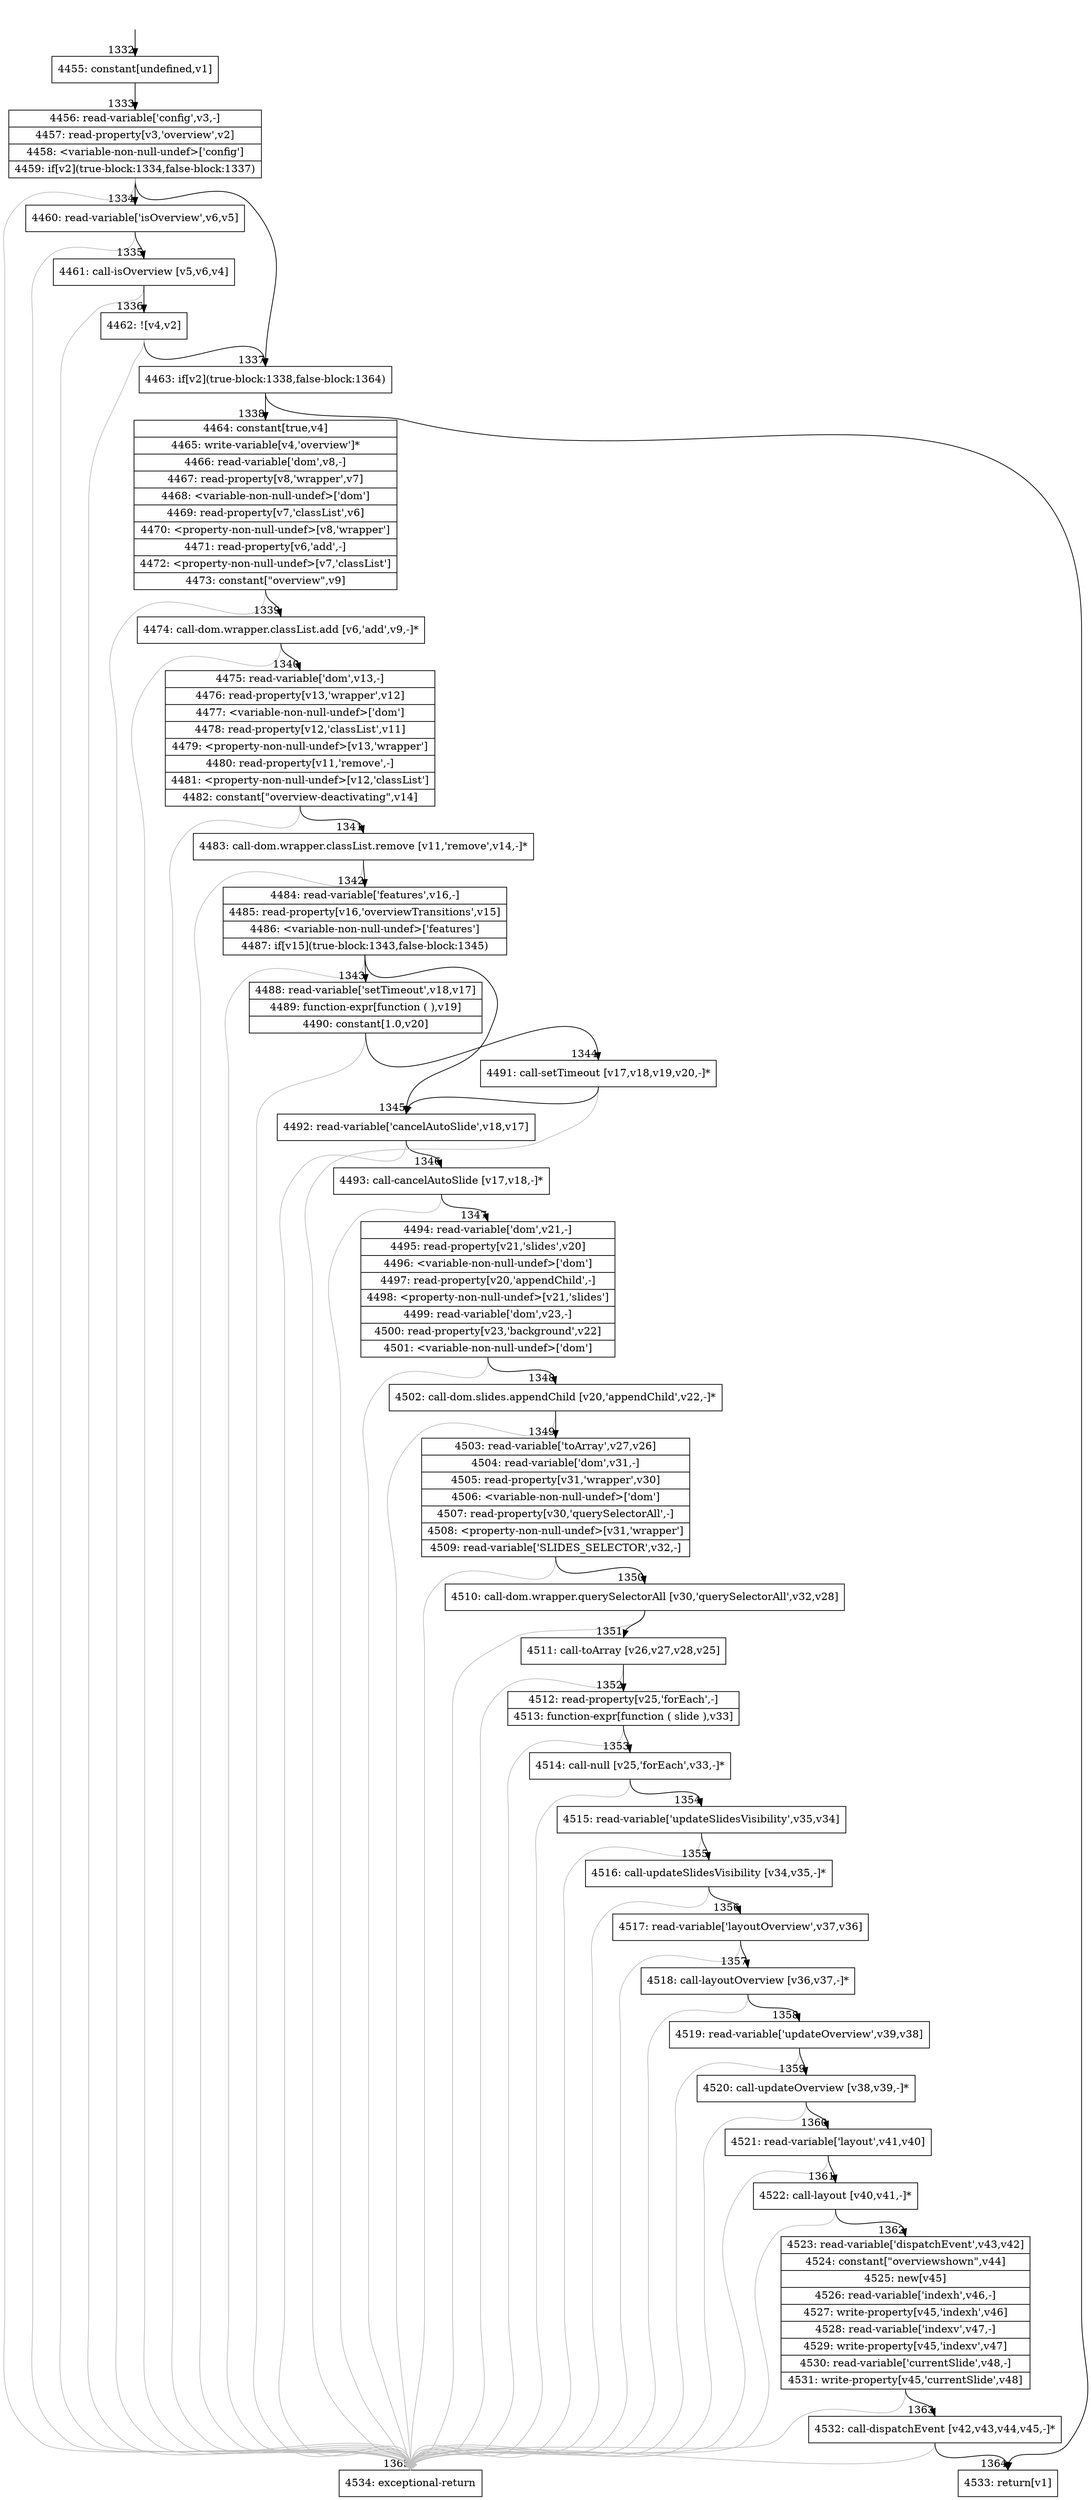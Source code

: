 digraph {
rankdir="TD"
BB_entry84[shape=none,label=""];
BB_entry84 -> BB1332 [tailport=s, headport=n, headlabel="    1332"]
BB1332 [shape=record label="{4455: constant[undefined,v1]}" ] 
BB1332 -> BB1333 [tailport=s, headport=n, headlabel="      1333"]
BB1333 [shape=record label="{4456: read-variable['config',v3,-]|4457: read-property[v3,'overview',v2]|4458: \<variable-non-null-undef\>['config']|4459: if[v2](true-block:1334,false-block:1337)}" ] 
BB1333 -> BB1337 [tailport=s, headport=n, headlabel="      1337"]
BB1333 -> BB1334 [tailport=s, headport=n, headlabel="      1334"]
BB1333 -> BB1365 [tailport=s, headport=n, color=gray, headlabel="      1365"]
BB1334 [shape=record label="{4460: read-variable['isOverview',v6,v5]}" ] 
BB1334 -> BB1335 [tailport=s, headport=n, headlabel="      1335"]
BB1334 -> BB1365 [tailport=s, headport=n, color=gray]
BB1335 [shape=record label="{4461: call-isOverview [v5,v6,v4]}" ] 
BB1335 -> BB1336 [tailport=s, headport=n, headlabel="      1336"]
BB1335 -> BB1365 [tailport=s, headport=n, color=gray]
BB1336 [shape=record label="{4462: ![v4,v2]}" ] 
BB1336 -> BB1337 [tailport=s, headport=n]
BB1336 -> BB1365 [tailport=s, headport=n, color=gray]
BB1337 [shape=record label="{4463: if[v2](true-block:1338,false-block:1364)}" ] 
BB1337 -> BB1338 [tailport=s, headport=n, headlabel="      1338"]
BB1337 -> BB1364 [tailport=s, headport=n, headlabel="      1364"]
BB1338 [shape=record label="{4464: constant[true,v4]|4465: write-variable[v4,'overview']*|4466: read-variable['dom',v8,-]|4467: read-property[v8,'wrapper',v7]|4468: \<variable-non-null-undef\>['dom']|4469: read-property[v7,'classList',v6]|4470: \<property-non-null-undef\>[v8,'wrapper']|4471: read-property[v6,'add',-]|4472: \<property-non-null-undef\>[v7,'classList']|4473: constant[\"overview\",v9]}" ] 
BB1338 -> BB1339 [tailport=s, headport=n, headlabel="      1339"]
BB1338 -> BB1365 [tailport=s, headport=n, color=gray]
BB1339 [shape=record label="{4474: call-dom.wrapper.classList.add [v6,'add',v9,-]*}" ] 
BB1339 -> BB1340 [tailport=s, headport=n, headlabel="      1340"]
BB1339 -> BB1365 [tailport=s, headport=n, color=gray]
BB1340 [shape=record label="{4475: read-variable['dom',v13,-]|4476: read-property[v13,'wrapper',v12]|4477: \<variable-non-null-undef\>['dom']|4478: read-property[v12,'classList',v11]|4479: \<property-non-null-undef\>[v13,'wrapper']|4480: read-property[v11,'remove',-]|4481: \<property-non-null-undef\>[v12,'classList']|4482: constant[\"overview-deactivating\",v14]}" ] 
BB1340 -> BB1341 [tailport=s, headport=n, headlabel="      1341"]
BB1340 -> BB1365 [tailport=s, headport=n, color=gray]
BB1341 [shape=record label="{4483: call-dom.wrapper.classList.remove [v11,'remove',v14,-]*}" ] 
BB1341 -> BB1342 [tailport=s, headport=n, headlabel="      1342"]
BB1341 -> BB1365 [tailport=s, headport=n, color=gray]
BB1342 [shape=record label="{4484: read-variable['features',v16,-]|4485: read-property[v16,'overviewTransitions',v15]|4486: \<variable-non-null-undef\>['features']|4487: if[v15](true-block:1343,false-block:1345)}" ] 
BB1342 -> BB1343 [tailport=s, headport=n, headlabel="      1343"]
BB1342 -> BB1345 [tailport=s, headport=n, headlabel="      1345"]
BB1342 -> BB1365 [tailport=s, headport=n, color=gray]
BB1343 [shape=record label="{4488: read-variable['setTimeout',v18,v17]|4489: function-expr[function ( ),v19]|4490: constant[1.0,v20]}" ] 
BB1343 -> BB1344 [tailport=s, headport=n, headlabel="      1344"]
BB1343 -> BB1365 [tailport=s, headport=n, color=gray]
BB1344 [shape=record label="{4491: call-setTimeout [v17,v18,v19,v20,-]*}" ] 
BB1344 -> BB1345 [tailport=s, headport=n]
BB1344 -> BB1365 [tailport=s, headport=n, color=gray]
BB1345 [shape=record label="{4492: read-variable['cancelAutoSlide',v18,v17]}" ] 
BB1345 -> BB1346 [tailport=s, headport=n, headlabel="      1346"]
BB1345 -> BB1365 [tailport=s, headport=n, color=gray]
BB1346 [shape=record label="{4493: call-cancelAutoSlide [v17,v18,-]*}" ] 
BB1346 -> BB1347 [tailport=s, headport=n, headlabel="      1347"]
BB1346 -> BB1365 [tailport=s, headport=n, color=gray]
BB1347 [shape=record label="{4494: read-variable['dom',v21,-]|4495: read-property[v21,'slides',v20]|4496: \<variable-non-null-undef\>['dom']|4497: read-property[v20,'appendChild',-]|4498: \<property-non-null-undef\>[v21,'slides']|4499: read-variable['dom',v23,-]|4500: read-property[v23,'background',v22]|4501: \<variable-non-null-undef\>['dom']}" ] 
BB1347 -> BB1348 [tailport=s, headport=n, headlabel="      1348"]
BB1347 -> BB1365 [tailport=s, headport=n, color=gray]
BB1348 [shape=record label="{4502: call-dom.slides.appendChild [v20,'appendChild',v22,-]*}" ] 
BB1348 -> BB1349 [tailport=s, headport=n, headlabel="      1349"]
BB1348 -> BB1365 [tailport=s, headport=n, color=gray]
BB1349 [shape=record label="{4503: read-variable['toArray',v27,v26]|4504: read-variable['dom',v31,-]|4505: read-property[v31,'wrapper',v30]|4506: \<variable-non-null-undef\>['dom']|4507: read-property[v30,'querySelectorAll',-]|4508: \<property-non-null-undef\>[v31,'wrapper']|4509: read-variable['SLIDES_SELECTOR',v32,-]}" ] 
BB1349 -> BB1350 [tailport=s, headport=n, headlabel="      1350"]
BB1349 -> BB1365 [tailport=s, headport=n, color=gray]
BB1350 [shape=record label="{4510: call-dom.wrapper.querySelectorAll [v30,'querySelectorAll',v32,v28]}" ] 
BB1350 -> BB1351 [tailport=s, headport=n, headlabel="      1351"]
BB1350 -> BB1365 [tailport=s, headport=n, color=gray]
BB1351 [shape=record label="{4511: call-toArray [v26,v27,v28,v25]}" ] 
BB1351 -> BB1352 [tailport=s, headport=n, headlabel="      1352"]
BB1351 -> BB1365 [tailport=s, headport=n, color=gray]
BB1352 [shape=record label="{4512: read-property[v25,'forEach',-]|4513: function-expr[function ( slide ),v33]}" ] 
BB1352 -> BB1353 [tailport=s, headport=n, headlabel="      1353"]
BB1352 -> BB1365 [tailport=s, headport=n, color=gray]
BB1353 [shape=record label="{4514: call-null [v25,'forEach',v33,-]*}" ] 
BB1353 -> BB1354 [tailport=s, headport=n, headlabel="      1354"]
BB1353 -> BB1365 [tailport=s, headport=n, color=gray]
BB1354 [shape=record label="{4515: read-variable['updateSlidesVisibility',v35,v34]}" ] 
BB1354 -> BB1355 [tailport=s, headport=n, headlabel="      1355"]
BB1354 -> BB1365 [tailport=s, headport=n, color=gray]
BB1355 [shape=record label="{4516: call-updateSlidesVisibility [v34,v35,-]*}" ] 
BB1355 -> BB1356 [tailport=s, headport=n, headlabel="      1356"]
BB1355 -> BB1365 [tailport=s, headport=n, color=gray]
BB1356 [shape=record label="{4517: read-variable['layoutOverview',v37,v36]}" ] 
BB1356 -> BB1357 [tailport=s, headport=n, headlabel="      1357"]
BB1356 -> BB1365 [tailport=s, headport=n, color=gray]
BB1357 [shape=record label="{4518: call-layoutOverview [v36,v37,-]*}" ] 
BB1357 -> BB1358 [tailport=s, headport=n, headlabel="      1358"]
BB1357 -> BB1365 [tailport=s, headport=n, color=gray]
BB1358 [shape=record label="{4519: read-variable['updateOverview',v39,v38]}" ] 
BB1358 -> BB1359 [tailport=s, headport=n, headlabel="      1359"]
BB1358 -> BB1365 [tailport=s, headport=n, color=gray]
BB1359 [shape=record label="{4520: call-updateOverview [v38,v39,-]*}" ] 
BB1359 -> BB1360 [tailport=s, headport=n, headlabel="      1360"]
BB1359 -> BB1365 [tailport=s, headport=n, color=gray]
BB1360 [shape=record label="{4521: read-variable['layout',v41,v40]}" ] 
BB1360 -> BB1361 [tailport=s, headport=n, headlabel="      1361"]
BB1360 -> BB1365 [tailport=s, headport=n, color=gray]
BB1361 [shape=record label="{4522: call-layout [v40,v41,-]*}" ] 
BB1361 -> BB1362 [tailport=s, headport=n, headlabel="      1362"]
BB1361 -> BB1365 [tailport=s, headport=n, color=gray]
BB1362 [shape=record label="{4523: read-variable['dispatchEvent',v43,v42]|4524: constant[\"overviewshown\",v44]|4525: new[v45]|4526: read-variable['indexh',v46,-]|4527: write-property[v45,'indexh',v46]|4528: read-variable['indexv',v47,-]|4529: write-property[v45,'indexv',v47]|4530: read-variable['currentSlide',v48,-]|4531: write-property[v45,'currentSlide',v48]}" ] 
BB1362 -> BB1363 [tailport=s, headport=n, headlabel="      1363"]
BB1362 -> BB1365 [tailport=s, headport=n, color=gray]
BB1363 [shape=record label="{4532: call-dispatchEvent [v42,v43,v44,v45,-]*}" ] 
BB1363 -> BB1364 [tailport=s, headport=n]
BB1363 -> BB1365 [tailport=s, headport=n, color=gray]
BB1364 [shape=record label="{4533: return[v1]}" ] 
BB1365 [shape=record label="{4534: exceptional-return}" ] 
//#$~ 1729
}
